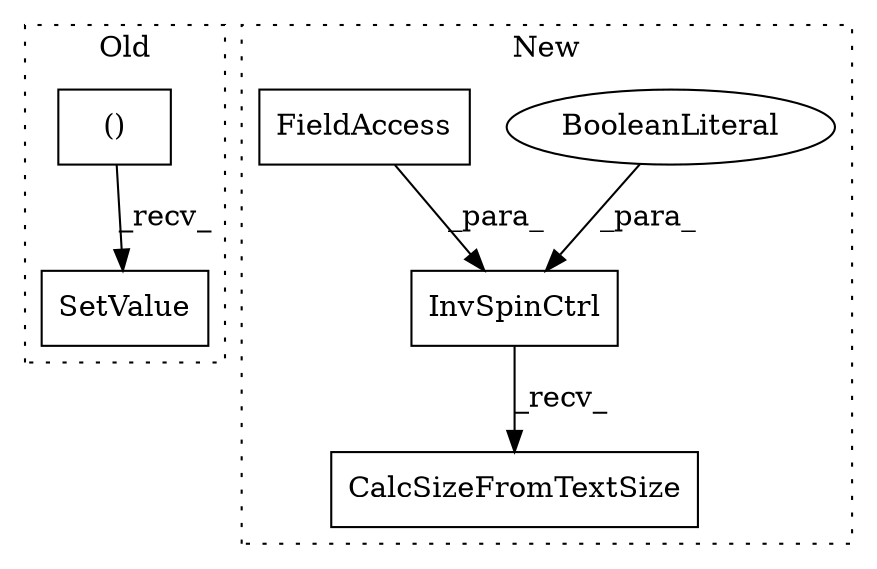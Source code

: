 digraph G {
subgraph cluster0 {
1 [label="SetValue" a="32" s="33019,33059" l="9,1" shape="box"];
3 [label="()" a="106" s="32931" l="27" shape="box"];
label = "Old";
style="dotted";
}
subgraph cluster1 {
2 [label="InvSpinCtrl" a="32" s="32667,32731" l="12,1" shape="box"];
4 [label="BooleanLiteral" a="9" s="32726" l="5" shape="ellipse"];
5 [label="CalcSizeFromTextSize" a="32" s="32754,32781" l="21,1" shape="box"];
6 [label="FieldAccess" a="22" s="32687" l="31" shape="box"];
label = "New";
style="dotted";
}
2 -> 5 [label="_recv_"];
3 -> 1 [label="_recv_"];
4 -> 2 [label="_para_"];
6 -> 2 [label="_para_"];
}